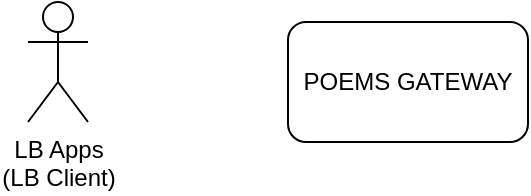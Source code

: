 <mxfile version="12.1.5" type="github" pages="1"><diagram id="UOzD4N3eyY4db2SnFhZ8" name="Page-1"><mxGraphModel dx="1038" dy="500" grid="1" gridSize="10" guides="1" tooltips="1" connect="1" arrows="1" fold="1" page="1" pageScale="1" pageWidth="850" pageHeight="1100" math="0" shadow="0"><root><mxCell id="0"/><mxCell id="1" parent="0"/><mxCell id="Ur7TswTjiC4Jq3S4hagu-1" value="LB Apps&lt;br&gt;(LB Client)" style="shape=umlActor;verticalLabelPosition=bottom;labelBackgroundColor=#ffffff;verticalAlign=top;html=1;outlineConnect=0;" vertex="1" parent="1"><mxGeometry x="70" y="110" width="30" height="60" as="geometry"/></mxCell><mxCell id="Ur7TswTjiC4Jq3S4hagu-4" value="POEMS GATEWAY" style="rounded=1;whiteSpace=wrap;html=1;" vertex="1" parent="1"><mxGeometry x="200" y="120" width="120" height="60" as="geometry"/></mxCell></root></mxGraphModel></diagram></mxfile>